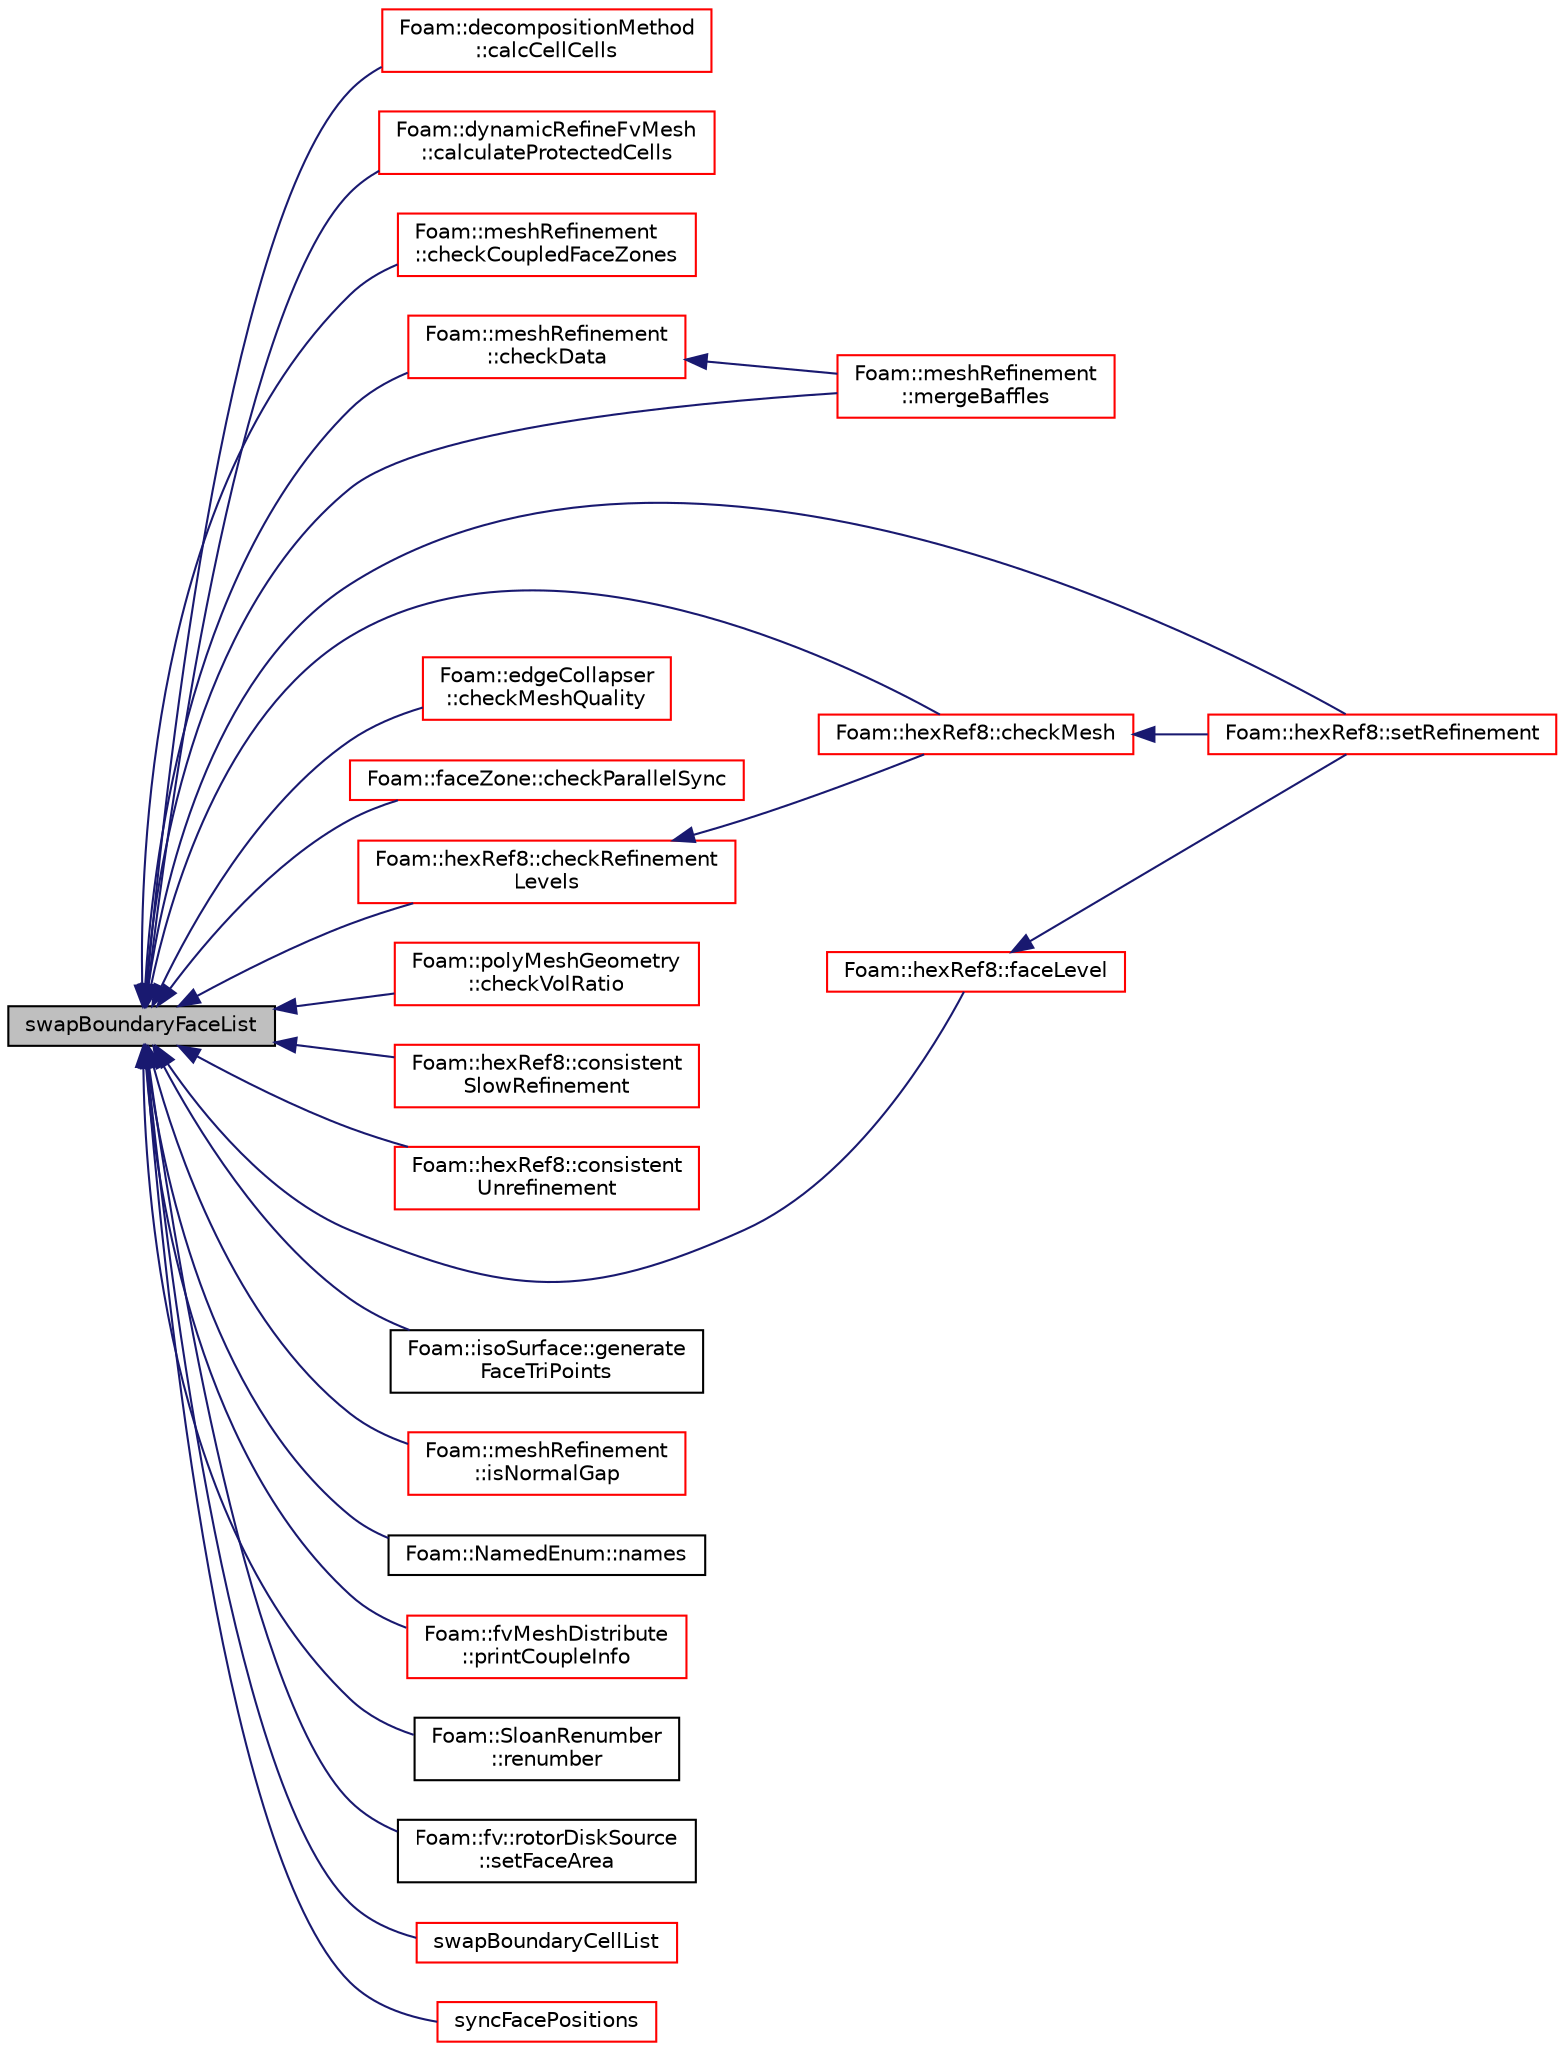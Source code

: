 digraph "swapBoundaryFaceList"
{
  bgcolor="transparent";
  edge [fontname="Helvetica",fontsize="10",labelfontname="Helvetica",labelfontsize="10"];
  node [fontname="Helvetica",fontsize="10",shape=record];
  rankdir="LR";
  Node1 [label="swapBoundaryFaceList",height=0.2,width=0.4,color="black", fillcolor="grey75", style="filled", fontcolor="black"];
  Node1 -> Node2 [dir="back",color="midnightblue",fontsize="10",style="solid",fontname="Helvetica"];
  Node2 [label="Foam::decompositionMethod\l::calcCellCells",height=0.2,width=0.4,color="red",URL="$a00507.html#a86727d8c968e3ae5d8f394879e2b3c8a",tooltip="Helper: determine (local or global) cellCells from mesh. "];
  Node1 -> Node3 [dir="back",color="midnightblue",fontsize="10",style="solid",fontname="Helvetica"];
  Node3 [label="Foam::dynamicRefineFvMesh\l::calculateProtectedCells",height=0.2,width=0.4,color="red",URL="$a00610.html#af8b71b6dfea140fadda62a66877729e8",tooltip="Calculate cells that cannot be refined since would trigger. "];
  Node1 -> Node4 [dir="back",color="midnightblue",fontsize="10",style="solid",fontname="Helvetica"];
  Node4 [label="Foam::meshRefinement\l::checkCoupledFaceZones",height=0.2,width=0.4,color="red",URL="$a01504.html#a9ba55ad37b0d2cb2314d246df7da8040",tooltip="Helper function: check that face zones are synced. "];
  Node1 -> Node5 [dir="back",color="midnightblue",fontsize="10",style="solid",fontname="Helvetica"];
  Node5 [label="Foam::meshRefinement\l::checkData",height=0.2,width=0.4,color="red",URL="$a01504.html#a2c4ac7a26c8a7aeb644c5d0f345f3f4e",tooltip="Debugging: check that all faces still obey start()>end() "];
  Node5 -> Node6 [dir="back",color="midnightblue",fontsize="10",style="solid",fontname="Helvetica"];
  Node6 [label="Foam::meshRefinement\l::mergeBaffles",height=0.2,width=0.4,color="red",URL="$a01504.html#aa959f1ef1377d3a4eaac5ff099280e50",tooltip="Merge baffles. Gets pairs of faces. "];
  Node1 -> Node7 [dir="back",color="midnightblue",fontsize="10",style="solid",fontname="Helvetica"];
  Node7 [label="Foam::hexRef8::checkMesh",height=0.2,width=0.4,color="red",URL="$a01019.html#a5badd6bbc908d67458f21d4e61722ba6",tooltip="Debug: Check coupled mesh for correctness. "];
  Node7 -> Node8 [dir="back",color="midnightblue",fontsize="10",style="solid",fontname="Helvetica"];
  Node8 [label="Foam::hexRef8::setRefinement",height=0.2,width=0.4,color="red",URL="$a01019.html#a59cb8a999be096950b6cc4f7c457426b",tooltip="Insert refinement. All selected cells will be split into 8. "];
  Node1 -> Node9 [dir="back",color="midnightblue",fontsize="10",style="solid",fontname="Helvetica"];
  Node9 [label="Foam::edgeCollapser\l::checkMeshQuality",height=0.2,width=0.4,color="red",URL="$a00617.html#a05c592dbdbe3fcc0728c2595750b5982",tooltip="Check mesh and mark points on faces in error. "];
  Node1 -> Node10 [dir="back",color="midnightblue",fontsize="10",style="solid",fontname="Helvetica"];
  Node10 [label="Foam::faceZone::checkParallelSync",height=0.2,width=0.4,color="red",URL="$a00744.html#a490c98638239707d88ebb005c84997cf",tooltip="Check whether all procs have faces synchronised. Return. "];
  Node1 -> Node11 [dir="back",color="midnightblue",fontsize="10",style="solid",fontname="Helvetica"];
  Node11 [label="Foam::hexRef8::checkRefinement\lLevels",height=0.2,width=0.4,color="red",URL="$a01019.html#ab028a1a533caf17855cfb00260729f3c",tooltip="Debug: Check 2:1 consistency across faces. "];
  Node11 -> Node7 [dir="back",color="midnightblue",fontsize="10",style="solid",fontname="Helvetica"];
  Node1 -> Node12 [dir="back",color="midnightblue",fontsize="10",style="solid",fontname="Helvetica"];
  Node12 [label="Foam::polyMeshGeometry\l::checkVolRatio",height=0.2,width=0.4,color="red",URL="$a01958.html#aa63d73334ea3f55a0fd59896924c6eb5",tooltip="Cell volume ratio of neighbouring cells (1 for regular mesh) "];
  Node1 -> Node13 [dir="back",color="midnightblue",fontsize="10",style="solid",fontname="Helvetica"];
  Node13 [label="Foam::hexRef8::consistent\lSlowRefinement",height=0.2,width=0.4,color="red",URL="$a01019.html#aeb54557fb67f4384c1d524d031d65e71",tooltip="Like consistentRefinement but slower: "];
  Node1 -> Node14 [dir="back",color="midnightblue",fontsize="10",style="solid",fontname="Helvetica"];
  Node14 [label="Foam::hexRef8::consistent\lUnrefinement",height=0.2,width=0.4,color="red",URL="$a01019.html#a9d6181f41c3c31cfde227e995c0aff46",tooltip="Given proposed. "];
  Node1 -> Node15 [dir="back",color="midnightblue",fontsize="10",style="solid",fontname="Helvetica"];
  Node15 [label="Foam::hexRef8::faceLevel",height=0.2,width=0.4,color="red",URL="$a01019.html#a095b06c020f0468b4699b5e755d54045",tooltip="Gets level such that the face has four points <= level. "];
  Node15 -> Node8 [dir="back",color="midnightblue",fontsize="10",style="solid",fontname="Helvetica"];
  Node1 -> Node16 [dir="back",color="midnightblue",fontsize="10",style="solid",fontname="Helvetica"];
  Node16 [label="Foam::isoSurface::generate\lFaceTriPoints",height=0.2,width=0.4,color="black",URL="$a01207.html#a69a37423df6775986899a3202148a875"];
  Node1 -> Node17 [dir="back",color="midnightblue",fontsize="10",style="solid",fontname="Helvetica"];
  Node17 [label="Foam::meshRefinement\l::isNormalGap",height=0.2,width=0.4,color="red",URL="$a01504.html#ab0288b47650144aaf44e9cd32a9ddefa",tooltip="Is local topology a small gap normal to the test vector. "];
  Node1 -> Node6 [dir="back",color="midnightblue",fontsize="10",style="solid",fontname="Helvetica"];
  Node1 -> Node18 [dir="back",color="midnightblue",fontsize="10",style="solid",fontname="Helvetica"];
  Node18 [label="Foam::NamedEnum::names",height=0.2,width=0.4,color="black",URL="$a01603.html#a7350da3a0edd92cd11e6c479c9967dc8"];
  Node1 -> Node19 [dir="back",color="midnightblue",fontsize="10",style="solid",fontname="Helvetica"];
  Node19 [label="Foam::fvMeshDistribute\l::printCoupleInfo",height=0.2,width=0.4,color="red",URL="$a00887.html#a0b2e9e5ba94679bbc5d807ecf02687e2",tooltip="Print some info on coupling data. "];
  Node1 -> Node20 [dir="back",color="midnightblue",fontsize="10",style="solid",fontname="Helvetica"];
  Node20 [label="Foam::SloanRenumber\l::renumber",height=0.2,width=0.4,color="black",URL="$a02417.html#a8c8c314aed6bcca51f2e7ae9a90f1b82",tooltip="Return the order in which cells need to be visited, i.e. "];
  Node1 -> Node21 [dir="back",color="midnightblue",fontsize="10",style="solid",fontname="Helvetica"];
  Node21 [label="Foam::fv::rotorDiskSource\l::setFaceArea",height=0.2,width=0.4,color="black",URL="$a02282.html#a161ab2dd610fa2868ae3529d99faf5d9",tooltip="Set the face areas per cell, and optionally correct the rotor axis. "];
  Node1 -> Node8 [dir="back",color="midnightblue",fontsize="10",style="solid",fontname="Helvetica"];
  Node1 -> Node22 [dir="back",color="midnightblue",fontsize="10",style="solid",fontname="Helvetica"];
  Node22 [label="swapBoundaryCellList",height=0.2,width=0.4,color="red",URL="$a02630.html#ac509eef6db47b0b87366229f2fb017f9",tooltip="Swap to obtain neighbour cell values for all boundary faces. "];
  Node1 -> Node23 [dir="back",color="midnightblue",fontsize="10",style="solid",fontname="Helvetica"];
  Node23 [label="syncFacePositions",height=0.2,width=0.4,color="red",URL="$a02630.html#a7ae518045a79b8f299ca4d64db0b96b4",tooltip="Synchronize locations on all mesh faces. "];
}
